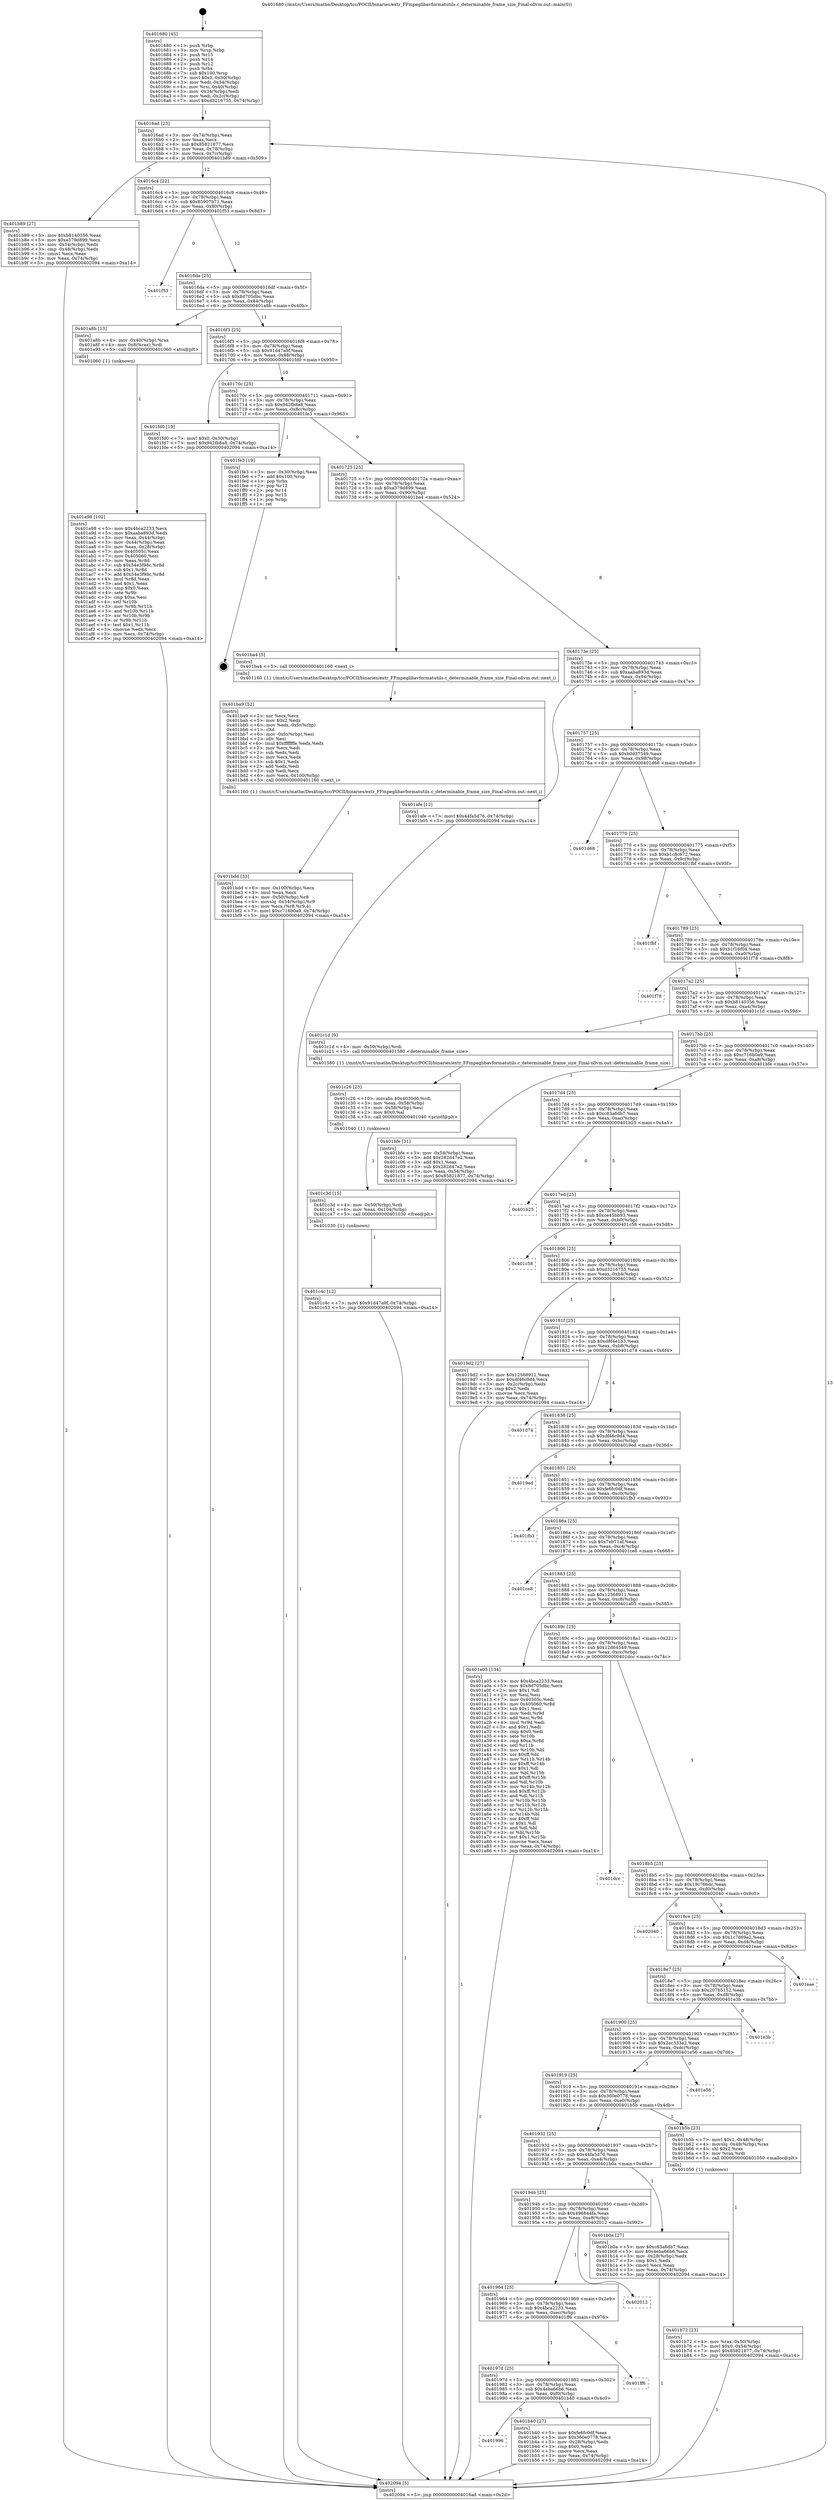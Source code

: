 digraph "0x401680" {
  label = "0x401680 (/mnt/c/Users/mathe/Desktop/tcc/POCII/binaries/extr_FFmpeglibavformatutils.c_determinable_frame_size_Final-ollvm.out::main(0))"
  labelloc = "t"
  node[shape=record]

  Entry [label="",width=0.3,height=0.3,shape=circle,fillcolor=black,style=filled]
  "0x4016ad" [label="{
     0x4016ad [23]\l
     | [instrs]\l
     &nbsp;&nbsp;0x4016ad \<+3\>: mov -0x74(%rbp),%eax\l
     &nbsp;&nbsp;0x4016b0 \<+2\>: mov %eax,%ecx\l
     &nbsp;&nbsp;0x4016b2 \<+6\>: sub $0x85821877,%ecx\l
     &nbsp;&nbsp;0x4016b8 \<+3\>: mov %eax,-0x78(%rbp)\l
     &nbsp;&nbsp;0x4016bb \<+3\>: mov %ecx,-0x7c(%rbp)\l
     &nbsp;&nbsp;0x4016be \<+6\>: je 0000000000401b89 \<main+0x509\>\l
  }"]
  "0x401b89" [label="{
     0x401b89 [27]\l
     | [instrs]\l
     &nbsp;&nbsp;0x401b89 \<+5\>: mov $0xb8140356,%eax\l
     &nbsp;&nbsp;0x401b8e \<+5\>: mov $0xa379d899,%ecx\l
     &nbsp;&nbsp;0x401b93 \<+3\>: mov -0x54(%rbp),%edx\l
     &nbsp;&nbsp;0x401b96 \<+3\>: cmp -0x48(%rbp),%edx\l
     &nbsp;&nbsp;0x401b99 \<+3\>: cmovl %ecx,%eax\l
     &nbsp;&nbsp;0x401b9c \<+3\>: mov %eax,-0x74(%rbp)\l
     &nbsp;&nbsp;0x401b9f \<+5\>: jmp 0000000000402094 \<main+0xa14\>\l
  }"]
  "0x4016c4" [label="{
     0x4016c4 [22]\l
     | [instrs]\l
     &nbsp;&nbsp;0x4016c4 \<+5\>: jmp 00000000004016c9 \<main+0x49\>\l
     &nbsp;&nbsp;0x4016c9 \<+3\>: mov -0x78(%rbp),%eax\l
     &nbsp;&nbsp;0x4016cc \<+5\>: sub $0x85907b71,%eax\l
     &nbsp;&nbsp;0x4016d1 \<+3\>: mov %eax,-0x80(%rbp)\l
     &nbsp;&nbsp;0x4016d4 \<+6\>: je 0000000000401f53 \<main+0x8d3\>\l
  }"]
  Exit [label="",width=0.3,height=0.3,shape=circle,fillcolor=black,style=filled,peripheries=2]
  "0x401f53" [label="{
     0x401f53\l
  }", style=dashed]
  "0x4016da" [label="{
     0x4016da [25]\l
     | [instrs]\l
     &nbsp;&nbsp;0x4016da \<+5\>: jmp 00000000004016df \<main+0x5f\>\l
     &nbsp;&nbsp;0x4016df \<+3\>: mov -0x78(%rbp),%eax\l
     &nbsp;&nbsp;0x4016e2 \<+5\>: sub $0x8d705dbc,%eax\l
     &nbsp;&nbsp;0x4016e7 \<+6\>: mov %eax,-0x84(%rbp)\l
     &nbsp;&nbsp;0x4016ed \<+6\>: je 0000000000401a8b \<main+0x40b\>\l
  }"]
  "0x401c4c" [label="{
     0x401c4c [12]\l
     | [instrs]\l
     &nbsp;&nbsp;0x401c4c \<+7\>: movl $0x91d47a9f,-0x74(%rbp)\l
     &nbsp;&nbsp;0x401c53 \<+5\>: jmp 0000000000402094 \<main+0xa14\>\l
  }"]
  "0x401a8b" [label="{
     0x401a8b [13]\l
     | [instrs]\l
     &nbsp;&nbsp;0x401a8b \<+4\>: mov -0x40(%rbp),%rax\l
     &nbsp;&nbsp;0x401a8f \<+4\>: mov 0x8(%rax),%rdi\l
     &nbsp;&nbsp;0x401a93 \<+5\>: call 0000000000401060 \<atoi@plt\>\l
     | [calls]\l
     &nbsp;&nbsp;0x401060 \{1\} (unknown)\l
  }"]
  "0x4016f3" [label="{
     0x4016f3 [25]\l
     | [instrs]\l
     &nbsp;&nbsp;0x4016f3 \<+5\>: jmp 00000000004016f8 \<main+0x78\>\l
     &nbsp;&nbsp;0x4016f8 \<+3\>: mov -0x78(%rbp),%eax\l
     &nbsp;&nbsp;0x4016fb \<+5\>: sub $0x91d47a9f,%eax\l
     &nbsp;&nbsp;0x401700 \<+6\>: mov %eax,-0x88(%rbp)\l
     &nbsp;&nbsp;0x401706 \<+6\>: je 0000000000401fd0 \<main+0x950\>\l
  }"]
  "0x401c3d" [label="{
     0x401c3d [15]\l
     | [instrs]\l
     &nbsp;&nbsp;0x401c3d \<+4\>: mov -0x50(%rbp),%rdi\l
     &nbsp;&nbsp;0x401c41 \<+6\>: mov %eax,-0x104(%rbp)\l
     &nbsp;&nbsp;0x401c47 \<+5\>: call 0000000000401030 \<free@plt\>\l
     | [calls]\l
     &nbsp;&nbsp;0x401030 \{1\} (unknown)\l
  }"]
  "0x401fd0" [label="{
     0x401fd0 [19]\l
     | [instrs]\l
     &nbsp;&nbsp;0x401fd0 \<+7\>: movl $0x0,-0x30(%rbp)\l
     &nbsp;&nbsp;0x401fd7 \<+7\>: movl $0x942fb8a8,-0x74(%rbp)\l
     &nbsp;&nbsp;0x401fde \<+5\>: jmp 0000000000402094 \<main+0xa14\>\l
  }"]
  "0x40170c" [label="{
     0x40170c [25]\l
     | [instrs]\l
     &nbsp;&nbsp;0x40170c \<+5\>: jmp 0000000000401711 \<main+0x91\>\l
     &nbsp;&nbsp;0x401711 \<+3\>: mov -0x78(%rbp),%eax\l
     &nbsp;&nbsp;0x401714 \<+5\>: sub $0x942fb8a8,%eax\l
     &nbsp;&nbsp;0x401719 \<+6\>: mov %eax,-0x8c(%rbp)\l
     &nbsp;&nbsp;0x40171f \<+6\>: je 0000000000401fe3 \<main+0x963\>\l
  }"]
  "0x401c26" [label="{
     0x401c26 [23]\l
     | [instrs]\l
     &nbsp;&nbsp;0x401c26 \<+10\>: movabs $0x4030d6,%rdi\l
     &nbsp;&nbsp;0x401c30 \<+3\>: mov %eax,-0x58(%rbp)\l
     &nbsp;&nbsp;0x401c33 \<+3\>: mov -0x58(%rbp),%esi\l
     &nbsp;&nbsp;0x401c36 \<+2\>: mov $0x0,%al\l
     &nbsp;&nbsp;0x401c38 \<+5\>: call 0000000000401040 \<printf@plt\>\l
     | [calls]\l
     &nbsp;&nbsp;0x401040 \{1\} (unknown)\l
  }"]
  "0x401fe3" [label="{
     0x401fe3 [19]\l
     | [instrs]\l
     &nbsp;&nbsp;0x401fe3 \<+3\>: mov -0x30(%rbp),%eax\l
     &nbsp;&nbsp;0x401fe6 \<+7\>: add $0x100,%rsp\l
     &nbsp;&nbsp;0x401fed \<+1\>: pop %rbx\l
     &nbsp;&nbsp;0x401fee \<+2\>: pop %r12\l
     &nbsp;&nbsp;0x401ff0 \<+2\>: pop %r14\l
     &nbsp;&nbsp;0x401ff2 \<+2\>: pop %r15\l
     &nbsp;&nbsp;0x401ff4 \<+1\>: pop %rbp\l
     &nbsp;&nbsp;0x401ff5 \<+1\>: ret\l
  }"]
  "0x401725" [label="{
     0x401725 [25]\l
     | [instrs]\l
     &nbsp;&nbsp;0x401725 \<+5\>: jmp 000000000040172a \<main+0xaa\>\l
     &nbsp;&nbsp;0x40172a \<+3\>: mov -0x78(%rbp),%eax\l
     &nbsp;&nbsp;0x40172d \<+5\>: sub $0xa379d899,%eax\l
     &nbsp;&nbsp;0x401732 \<+6\>: mov %eax,-0x90(%rbp)\l
     &nbsp;&nbsp;0x401738 \<+6\>: je 0000000000401ba4 \<main+0x524\>\l
  }"]
  "0x401bdd" [label="{
     0x401bdd [33]\l
     | [instrs]\l
     &nbsp;&nbsp;0x401bdd \<+6\>: mov -0x100(%rbp),%ecx\l
     &nbsp;&nbsp;0x401be3 \<+3\>: imul %eax,%ecx\l
     &nbsp;&nbsp;0x401be6 \<+4\>: mov -0x50(%rbp),%r8\l
     &nbsp;&nbsp;0x401bea \<+4\>: movslq -0x54(%rbp),%r9\l
     &nbsp;&nbsp;0x401bee \<+4\>: mov %ecx,(%r8,%r9,4)\l
     &nbsp;&nbsp;0x401bf2 \<+7\>: movl $0xc716b0a9,-0x74(%rbp)\l
     &nbsp;&nbsp;0x401bf9 \<+5\>: jmp 0000000000402094 \<main+0xa14\>\l
  }"]
  "0x401ba4" [label="{
     0x401ba4 [5]\l
     | [instrs]\l
     &nbsp;&nbsp;0x401ba4 \<+5\>: call 0000000000401160 \<next_i\>\l
     | [calls]\l
     &nbsp;&nbsp;0x401160 \{1\} (/mnt/c/Users/mathe/Desktop/tcc/POCII/binaries/extr_FFmpeglibavformatutils.c_determinable_frame_size_Final-ollvm.out::next_i)\l
  }"]
  "0x40173e" [label="{
     0x40173e [25]\l
     | [instrs]\l
     &nbsp;&nbsp;0x40173e \<+5\>: jmp 0000000000401743 \<main+0xc3\>\l
     &nbsp;&nbsp;0x401743 \<+3\>: mov -0x78(%rbp),%eax\l
     &nbsp;&nbsp;0x401746 \<+5\>: sub $0xaaba893d,%eax\l
     &nbsp;&nbsp;0x40174b \<+6\>: mov %eax,-0x94(%rbp)\l
     &nbsp;&nbsp;0x401751 \<+6\>: je 0000000000401afe \<main+0x47e\>\l
  }"]
  "0x401ba9" [label="{
     0x401ba9 [52]\l
     | [instrs]\l
     &nbsp;&nbsp;0x401ba9 \<+2\>: xor %ecx,%ecx\l
     &nbsp;&nbsp;0x401bab \<+5\>: mov $0x2,%edx\l
     &nbsp;&nbsp;0x401bb0 \<+6\>: mov %edx,-0xfc(%rbp)\l
     &nbsp;&nbsp;0x401bb6 \<+1\>: cltd\l
     &nbsp;&nbsp;0x401bb7 \<+6\>: mov -0xfc(%rbp),%esi\l
     &nbsp;&nbsp;0x401bbd \<+2\>: idiv %esi\l
     &nbsp;&nbsp;0x401bbf \<+6\>: imul $0xfffffffe,%edx,%edx\l
     &nbsp;&nbsp;0x401bc5 \<+2\>: mov %ecx,%edi\l
     &nbsp;&nbsp;0x401bc7 \<+2\>: sub %edx,%edi\l
     &nbsp;&nbsp;0x401bc9 \<+2\>: mov %ecx,%edx\l
     &nbsp;&nbsp;0x401bcb \<+3\>: sub $0x1,%edx\l
     &nbsp;&nbsp;0x401bce \<+2\>: add %edx,%edi\l
     &nbsp;&nbsp;0x401bd0 \<+2\>: sub %edi,%ecx\l
     &nbsp;&nbsp;0x401bd2 \<+6\>: mov %ecx,-0x100(%rbp)\l
     &nbsp;&nbsp;0x401bd8 \<+5\>: call 0000000000401160 \<next_i\>\l
     | [calls]\l
     &nbsp;&nbsp;0x401160 \{1\} (/mnt/c/Users/mathe/Desktop/tcc/POCII/binaries/extr_FFmpeglibavformatutils.c_determinable_frame_size_Final-ollvm.out::next_i)\l
  }"]
  "0x401afe" [label="{
     0x401afe [12]\l
     | [instrs]\l
     &nbsp;&nbsp;0x401afe \<+7\>: movl $0x44fa5d76,-0x74(%rbp)\l
     &nbsp;&nbsp;0x401b05 \<+5\>: jmp 0000000000402094 \<main+0xa14\>\l
  }"]
  "0x401757" [label="{
     0x401757 [25]\l
     | [instrs]\l
     &nbsp;&nbsp;0x401757 \<+5\>: jmp 000000000040175c \<main+0xdc\>\l
     &nbsp;&nbsp;0x40175c \<+3\>: mov -0x78(%rbp),%eax\l
     &nbsp;&nbsp;0x40175f \<+5\>: sub $0xb0d37549,%eax\l
     &nbsp;&nbsp;0x401764 \<+6\>: mov %eax,-0x98(%rbp)\l
     &nbsp;&nbsp;0x40176a \<+6\>: je 0000000000401d68 \<main+0x6e8\>\l
  }"]
  "0x401b72" [label="{
     0x401b72 [23]\l
     | [instrs]\l
     &nbsp;&nbsp;0x401b72 \<+4\>: mov %rax,-0x50(%rbp)\l
     &nbsp;&nbsp;0x401b76 \<+7\>: movl $0x0,-0x54(%rbp)\l
     &nbsp;&nbsp;0x401b7d \<+7\>: movl $0x85821877,-0x74(%rbp)\l
     &nbsp;&nbsp;0x401b84 \<+5\>: jmp 0000000000402094 \<main+0xa14\>\l
  }"]
  "0x401d68" [label="{
     0x401d68\l
  }", style=dashed]
  "0x401770" [label="{
     0x401770 [25]\l
     | [instrs]\l
     &nbsp;&nbsp;0x401770 \<+5\>: jmp 0000000000401775 \<main+0xf5\>\l
     &nbsp;&nbsp;0x401775 \<+3\>: mov -0x78(%rbp),%eax\l
     &nbsp;&nbsp;0x401778 \<+5\>: sub $0xb1c8c672,%eax\l
     &nbsp;&nbsp;0x40177d \<+6\>: mov %eax,-0x9c(%rbp)\l
     &nbsp;&nbsp;0x401783 \<+6\>: je 0000000000401fbf \<main+0x93f\>\l
  }"]
  "0x401996" [label="{
     0x401996\l
  }", style=dashed]
  "0x401fbf" [label="{
     0x401fbf\l
  }", style=dashed]
  "0x401789" [label="{
     0x401789 [25]\l
     | [instrs]\l
     &nbsp;&nbsp;0x401789 \<+5\>: jmp 000000000040178e \<main+0x10e\>\l
     &nbsp;&nbsp;0x40178e \<+3\>: mov -0x78(%rbp),%eax\l
     &nbsp;&nbsp;0x401791 \<+5\>: sub $0xb1f16f04,%eax\l
     &nbsp;&nbsp;0x401796 \<+6\>: mov %eax,-0xa0(%rbp)\l
     &nbsp;&nbsp;0x40179c \<+6\>: je 0000000000401f78 \<main+0x8f8\>\l
  }"]
  "0x401b40" [label="{
     0x401b40 [27]\l
     | [instrs]\l
     &nbsp;&nbsp;0x401b40 \<+5\>: mov $0xfe6fc0df,%eax\l
     &nbsp;&nbsp;0x401b45 \<+5\>: mov $0x360e0778,%ecx\l
     &nbsp;&nbsp;0x401b4a \<+3\>: mov -0x28(%rbp),%edx\l
     &nbsp;&nbsp;0x401b4d \<+3\>: cmp $0x0,%edx\l
     &nbsp;&nbsp;0x401b50 \<+3\>: cmove %ecx,%eax\l
     &nbsp;&nbsp;0x401b53 \<+3\>: mov %eax,-0x74(%rbp)\l
     &nbsp;&nbsp;0x401b56 \<+5\>: jmp 0000000000402094 \<main+0xa14\>\l
  }"]
  "0x401f78" [label="{
     0x401f78\l
  }", style=dashed]
  "0x4017a2" [label="{
     0x4017a2 [25]\l
     | [instrs]\l
     &nbsp;&nbsp;0x4017a2 \<+5\>: jmp 00000000004017a7 \<main+0x127\>\l
     &nbsp;&nbsp;0x4017a7 \<+3\>: mov -0x78(%rbp),%eax\l
     &nbsp;&nbsp;0x4017aa \<+5\>: sub $0xb8140356,%eax\l
     &nbsp;&nbsp;0x4017af \<+6\>: mov %eax,-0xa4(%rbp)\l
     &nbsp;&nbsp;0x4017b5 \<+6\>: je 0000000000401c1d \<main+0x59d\>\l
  }"]
  "0x40197d" [label="{
     0x40197d [25]\l
     | [instrs]\l
     &nbsp;&nbsp;0x40197d \<+5\>: jmp 0000000000401982 \<main+0x302\>\l
     &nbsp;&nbsp;0x401982 \<+3\>: mov -0x78(%rbp),%eax\l
     &nbsp;&nbsp;0x401985 \<+5\>: sub $0x4eba66b6,%eax\l
     &nbsp;&nbsp;0x40198a \<+6\>: mov %eax,-0xf0(%rbp)\l
     &nbsp;&nbsp;0x401990 \<+6\>: je 0000000000401b40 \<main+0x4c0\>\l
  }"]
  "0x401c1d" [label="{
     0x401c1d [9]\l
     | [instrs]\l
     &nbsp;&nbsp;0x401c1d \<+4\>: mov -0x50(%rbp),%rdi\l
     &nbsp;&nbsp;0x401c21 \<+5\>: call 0000000000401580 \<determinable_frame_size\>\l
     | [calls]\l
     &nbsp;&nbsp;0x401580 \{1\} (/mnt/c/Users/mathe/Desktop/tcc/POCII/binaries/extr_FFmpeglibavformatutils.c_determinable_frame_size_Final-ollvm.out::determinable_frame_size)\l
  }"]
  "0x4017bb" [label="{
     0x4017bb [25]\l
     | [instrs]\l
     &nbsp;&nbsp;0x4017bb \<+5\>: jmp 00000000004017c0 \<main+0x140\>\l
     &nbsp;&nbsp;0x4017c0 \<+3\>: mov -0x78(%rbp),%eax\l
     &nbsp;&nbsp;0x4017c3 \<+5\>: sub $0xc716b0a9,%eax\l
     &nbsp;&nbsp;0x4017c8 \<+6\>: mov %eax,-0xa8(%rbp)\l
     &nbsp;&nbsp;0x4017ce \<+6\>: je 0000000000401bfe \<main+0x57e\>\l
  }"]
  "0x401ff6" [label="{
     0x401ff6\l
  }", style=dashed]
  "0x401bfe" [label="{
     0x401bfe [31]\l
     | [instrs]\l
     &nbsp;&nbsp;0x401bfe \<+3\>: mov -0x54(%rbp),%eax\l
     &nbsp;&nbsp;0x401c01 \<+5\>: add $0x282d47e2,%eax\l
     &nbsp;&nbsp;0x401c06 \<+3\>: add $0x1,%eax\l
     &nbsp;&nbsp;0x401c09 \<+5\>: sub $0x282d47e2,%eax\l
     &nbsp;&nbsp;0x401c0e \<+3\>: mov %eax,-0x54(%rbp)\l
     &nbsp;&nbsp;0x401c11 \<+7\>: movl $0x85821877,-0x74(%rbp)\l
     &nbsp;&nbsp;0x401c18 \<+5\>: jmp 0000000000402094 \<main+0xa14\>\l
  }"]
  "0x4017d4" [label="{
     0x4017d4 [25]\l
     | [instrs]\l
     &nbsp;&nbsp;0x4017d4 \<+5\>: jmp 00000000004017d9 \<main+0x159\>\l
     &nbsp;&nbsp;0x4017d9 \<+3\>: mov -0x78(%rbp),%eax\l
     &nbsp;&nbsp;0x4017dc \<+5\>: sub $0xc83a6db7,%eax\l
     &nbsp;&nbsp;0x4017e1 \<+6\>: mov %eax,-0xac(%rbp)\l
     &nbsp;&nbsp;0x4017e7 \<+6\>: je 0000000000401b25 \<main+0x4a5\>\l
  }"]
  "0x401964" [label="{
     0x401964 [25]\l
     | [instrs]\l
     &nbsp;&nbsp;0x401964 \<+5\>: jmp 0000000000401969 \<main+0x2e9\>\l
     &nbsp;&nbsp;0x401969 \<+3\>: mov -0x78(%rbp),%eax\l
     &nbsp;&nbsp;0x40196c \<+5\>: sub $0x4bca2233,%eax\l
     &nbsp;&nbsp;0x401971 \<+6\>: mov %eax,-0xec(%rbp)\l
     &nbsp;&nbsp;0x401977 \<+6\>: je 0000000000401ff6 \<main+0x976\>\l
  }"]
  "0x401b25" [label="{
     0x401b25\l
  }", style=dashed]
  "0x4017ed" [label="{
     0x4017ed [25]\l
     | [instrs]\l
     &nbsp;&nbsp;0x4017ed \<+5\>: jmp 00000000004017f2 \<main+0x172\>\l
     &nbsp;&nbsp;0x4017f2 \<+3\>: mov -0x78(%rbp),%eax\l
     &nbsp;&nbsp;0x4017f5 \<+5\>: sub $0xce45bb93,%eax\l
     &nbsp;&nbsp;0x4017fa \<+6\>: mov %eax,-0xb0(%rbp)\l
     &nbsp;&nbsp;0x401800 \<+6\>: je 0000000000401c58 \<main+0x5d8\>\l
  }"]
  "0x402012" [label="{
     0x402012\l
  }", style=dashed]
  "0x401c58" [label="{
     0x401c58\l
  }", style=dashed]
  "0x401806" [label="{
     0x401806 [25]\l
     | [instrs]\l
     &nbsp;&nbsp;0x401806 \<+5\>: jmp 000000000040180b \<main+0x18b\>\l
     &nbsp;&nbsp;0x40180b \<+3\>: mov -0x78(%rbp),%eax\l
     &nbsp;&nbsp;0x40180e \<+5\>: sub $0xd3216755,%eax\l
     &nbsp;&nbsp;0x401813 \<+6\>: mov %eax,-0xb4(%rbp)\l
     &nbsp;&nbsp;0x401819 \<+6\>: je 00000000004019d2 \<main+0x352\>\l
  }"]
  "0x40194b" [label="{
     0x40194b [25]\l
     | [instrs]\l
     &nbsp;&nbsp;0x40194b \<+5\>: jmp 0000000000401950 \<main+0x2d0\>\l
     &nbsp;&nbsp;0x401950 \<+3\>: mov -0x78(%rbp),%eax\l
     &nbsp;&nbsp;0x401953 \<+5\>: sub $0x496844fa,%eax\l
     &nbsp;&nbsp;0x401958 \<+6\>: mov %eax,-0xe8(%rbp)\l
     &nbsp;&nbsp;0x40195e \<+6\>: je 0000000000402012 \<main+0x992\>\l
  }"]
  "0x4019d2" [label="{
     0x4019d2 [27]\l
     | [instrs]\l
     &nbsp;&nbsp;0x4019d2 \<+5\>: mov $0x12568911,%eax\l
     &nbsp;&nbsp;0x4019d7 \<+5\>: mov $0xdf46c9d4,%ecx\l
     &nbsp;&nbsp;0x4019dc \<+3\>: mov -0x2c(%rbp),%edx\l
     &nbsp;&nbsp;0x4019df \<+3\>: cmp $0x2,%edx\l
     &nbsp;&nbsp;0x4019e2 \<+3\>: cmovne %ecx,%eax\l
     &nbsp;&nbsp;0x4019e5 \<+3\>: mov %eax,-0x74(%rbp)\l
     &nbsp;&nbsp;0x4019e8 \<+5\>: jmp 0000000000402094 \<main+0xa14\>\l
  }"]
  "0x40181f" [label="{
     0x40181f [25]\l
     | [instrs]\l
     &nbsp;&nbsp;0x40181f \<+5\>: jmp 0000000000401824 \<main+0x1a4\>\l
     &nbsp;&nbsp;0x401824 \<+3\>: mov -0x78(%rbp),%eax\l
     &nbsp;&nbsp;0x401827 \<+5\>: sub $0xd8f4e1b3,%eax\l
     &nbsp;&nbsp;0x40182c \<+6\>: mov %eax,-0xb8(%rbp)\l
     &nbsp;&nbsp;0x401832 \<+6\>: je 0000000000401d74 \<main+0x6f4\>\l
  }"]
  "0x402094" [label="{
     0x402094 [5]\l
     | [instrs]\l
     &nbsp;&nbsp;0x402094 \<+5\>: jmp 00000000004016ad \<main+0x2d\>\l
  }"]
  "0x401680" [label="{
     0x401680 [45]\l
     | [instrs]\l
     &nbsp;&nbsp;0x401680 \<+1\>: push %rbp\l
     &nbsp;&nbsp;0x401681 \<+3\>: mov %rsp,%rbp\l
     &nbsp;&nbsp;0x401684 \<+2\>: push %r15\l
     &nbsp;&nbsp;0x401686 \<+2\>: push %r14\l
     &nbsp;&nbsp;0x401688 \<+2\>: push %r12\l
     &nbsp;&nbsp;0x40168a \<+1\>: push %rbx\l
     &nbsp;&nbsp;0x40168b \<+7\>: sub $0x100,%rsp\l
     &nbsp;&nbsp;0x401692 \<+7\>: movl $0x0,-0x30(%rbp)\l
     &nbsp;&nbsp;0x401699 \<+3\>: mov %edi,-0x34(%rbp)\l
     &nbsp;&nbsp;0x40169c \<+4\>: mov %rsi,-0x40(%rbp)\l
     &nbsp;&nbsp;0x4016a0 \<+3\>: mov -0x34(%rbp),%edi\l
     &nbsp;&nbsp;0x4016a3 \<+3\>: mov %edi,-0x2c(%rbp)\l
     &nbsp;&nbsp;0x4016a6 \<+7\>: movl $0xd3216755,-0x74(%rbp)\l
  }"]
  "0x401b0a" [label="{
     0x401b0a [27]\l
     | [instrs]\l
     &nbsp;&nbsp;0x401b0a \<+5\>: mov $0xc83a6db7,%eax\l
     &nbsp;&nbsp;0x401b0f \<+5\>: mov $0x4eba66b6,%ecx\l
     &nbsp;&nbsp;0x401b14 \<+3\>: mov -0x28(%rbp),%edx\l
     &nbsp;&nbsp;0x401b17 \<+3\>: cmp $0x1,%edx\l
     &nbsp;&nbsp;0x401b1a \<+3\>: cmovl %ecx,%eax\l
     &nbsp;&nbsp;0x401b1d \<+3\>: mov %eax,-0x74(%rbp)\l
     &nbsp;&nbsp;0x401b20 \<+5\>: jmp 0000000000402094 \<main+0xa14\>\l
  }"]
  "0x401d74" [label="{
     0x401d74\l
  }", style=dashed]
  "0x401838" [label="{
     0x401838 [25]\l
     | [instrs]\l
     &nbsp;&nbsp;0x401838 \<+5\>: jmp 000000000040183d \<main+0x1bd\>\l
     &nbsp;&nbsp;0x40183d \<+3\>: mov -0x78(%rbp),%eax\l
     &nbsp;&nbsp;0x401840 \<+5\>: sub $0xdf46c9d4,%eax\l
     &nbsp;&nbsp;0x401845 \<+6\>: mov %eax,-0xbc(%rbp)\l
     &nbsp;&nbsp;0x40184b \<+6\>: je 00000000004019ed \<main+0x36d\>\l
  }"]
  "0x401932" [label="{
     0x401932 [25]\l
     | [instrs]\l
     &nbsp;&nbsp;0x401932 \<+5\>: jmp 0000000000401937 \<main+0x2b7\>\l
     &nbsp;&nbsp;0x401937 \<+3\>: mov -0x78(%rbp),%eax\l
     &nbsp;&nbsp;0x40193a \<+5\>: sub $0x44fa5d76,%eax\l
     &nbsp;&nbsp;0x40193f \<+6\>: mov %eax,-0xe4(%rbp)\l
     &nbsp;&nbsp;0x401945 \<+6\>: je 0000000000401b0a \<main+0x48a\>\l
  }"]
  "0x4019ed" [label="{
     0x4019ed\l
  }", style=dashed]
  "0x401851" [label="{
     0x401851 [25]\l
     | [instrs]\l
     &nbsp;&nbsp;0x401851 \<+5\>: jmp 0000000000401856 \<main+0x1d6\>\l
     &nbsp;&nbsp;0x401856 \<+3\>: mov -0x78(%rbp),%eax\l
     &nbsp;&nbsp;0x401859 \<+5\>: sub $0xfe6fc0df,%eax\l
     &nbsp;&nbsp;0x40185e \<+6\>: mov %eax,-0xc0(%rbp)\l
     &nbsp;&nbsp;0x401864 \<+6\>: je 0000000000401fb3 \<main+0x933\>\l
  }"]
  "0x401b5b" [label="{
     0x401b5b [23]\l
     | [instrs]\l
     &nbsp;&nbsp;0x401b5b \<+7\>: movl $0x1,-0x48(%rbp)\l
     &nbsp;&nbsp;0x401b62 \<+4\>: movslq -0x48(%rbp),%rax\l
     &nbsp;&nbsp;0x401b66 \<+4\>: shl $0x2,%rax\l
     &nbsp;&nbsp;0x401b6a \<+3\>: mov %rax,%rdi\l
     &nbsp;&nbsp;0x401b6d \<+5\>: call 0000000000401050 \<malloc@plt\>\l
     | [calls]\l
     &nbsp;&nbsp;0x401050 \{1\} (unknown)\l
  }"]
  "0x401fb3" [label="{
     0x401fb3\l
  }", style=dashed]
  "0x40186a" [label="{
     0x40186a [25]\l
     | [instrs]\l
     &nbsp;&nbsp;0x40186a \<+5\>: jmp 000000000040186f \<main+0x1ef\>\l
     &nbsp;&nbsp;0x40186f \<+3\>: mov -0x78(%rbp),%eax\l
     &nbsp;&nbsp;0x401872 \<+5\>: sub $0x7eb71af,%eax\l
     &nbsp;&nbsp;0x401877 \<+6\>: mov %eax,-0xc4(%rbp)\l
     &nbsp;&nbsp;0x40187d \<+6\>: je 0000000000401ce8 \<main+0x668\>\l
  }"]
  "0x401919" [label="{
     0x401919 [25]\l
     | [instrs]\l
     &nbsp;&nbsp;0x401919 \<+5\>: jmp 000000000040191e \<main+0x29e\>\l
     &nbsp;&nbsp;0x40191e \<+3\>: mov -0x78(%rbp),%eax\l
     &nbsp;&nbsp;0x401921 \<+5\>: sub $0x360e0778,%eax\l
     &nbsp;&nbsp;0x401926 \<+6\>: mov %eax,-0xe0(%rbp)\l
     &nbsp;&nbsp;0x40192c \<+6\>: je 0000000000401b5b \<main+0x4db\>\l
  }"]
  "0x401ce8" [label="{
     0x401ce8\l
  }", style=dashed]
  "0x401883" [label="{
     0x401883 [25]\l
     | [instrs]\l
     &nbsp;&nbsp;0x401883 \<+5\>: jmp 0000000000401888 \<main+0x208\>\l
     &nbsp;&nbsp;0x401888 \<+3\>: mov -0x78(%rbp),%eax\l
     &nbsp;&nbsp;0x40188b \<+5\>: sub $0x12568911,%eax\l
     &nbsp;&nbsp;0x401890 \<+6\>: mov %eax,-0xc8(%rbp)\l
     &nbsp;&nbsp;0x401896 \<+6\>: je 0000000000401a05 \<main+0x385\>\l
  }"]
  "0x401e56" [label="{
     0x401e56\l
  }", style=dashed]
  "0x401a05" [label="{
     0x401a05 [134]\l
     | [instrs]\l
     &nbsp;&nbsp;0x401a05 \<+5\>: mov $0x4bca2233,%eax\l
     &nbsp;&nbsp;0x401a0a \<+5\>: mov $0x8d705dbc,%ecx\l
     &nbsp;&nbsp;0x401a0f \<+2\>: mov $0x1,%dl\l
     &nbsp;&nbsp;0x401a11 \<+2\>: xor %esi,%esi\l
     &nbsp;&nbsp;0x401a13 \<+7\>: mov 0x40505c,%edi\l
     &nbsp;&nbsp;0x401a1a \<+8\>: mov 0x405060,%r8d\l
     &nbsp;&nbsp;0x401a22 \<+3\>: sub $0x1,%esi\l
     &nbsp;&nbsp;0x401a25 \<+3\>: mov %edi,%r9d\l
     &nbsp;&nbsp;0x401a28 \<+3\>: add %esi,%r9d\l
     &nbsp;&nbsp;0x401a2b \<+4\>: imul %r9d,%edi\l
     &nbsp;&nbsp;0x401a2f \<+3\>: and $0x1,%edi\l
     &nbsp;&nbsp;0x401a32 \<+3\>: cmp $0x0,%edi\l
     &nbsp;&nbsp;0x401a35 \<+4\>: sete %r10b\l
     &nbsp;&nbsp;0x401a39 \<+4\>: cmp $0xa,%r8d\l
     &nbsp;&nbsp;0x401a3d \<+4\>: setl %r11b\l
     &nbsp;&nbsp;0x401a41 \<+3\>: mov %r10b,%bl\l
     &nbsp;&nbsp;0x401a44 \<+3\>: xor $0xff,%bl\l
     &nbsp;&nbsp;0x401a47 \<+3\>: mov %r11b,%r14b\l
     &nbsp;&nbsp;0x401a4a \<+4\>: xor $0xff,%r14b\l
     &nbsp;&nbsp;0x401a4e \<+3\>: xor $0x1,%dl\l
     &nbsp;&nbsp;0x401a51 \<+3\>: mov %bl,%r15b\l
     &nbsp;&nbsp;0x401a54 \<+4\>: and $0xff,%r15b\l
     &nbsp;&nbsp;0x401a58 \<+3\>: and %dl,%r10b\l
     &nbsp;&nbsp;0x401a5b \<+3\>: mov %r14b,%r12b\l
     &nbsp;&nbsp;0x401a5e \<+4\>: and $0xff,%r12b\l
     &nbsp;&nbsp;0x401a62 \<+3\>: and %dl,%r11b\l
     &nbsp;&nbsp;0x401a65 \<+3\>: or %r10b,%r15b\l
     &nbsp;&nbsp;0x401a68 \<+3\>: or %r11b,%r12b\l
     &nbsp;&nbsp;0x401a6b \<+3\>: xor %r12b,%r15b\l
     &nbsp;&nbsp;0x401a6e \<+3\>: or %r14b,%bl\l
     &nbsp;&nbsp;0x401a71 \<+3\>: xor $0xff,%bl\l
     &nbsp;&nbsp;0x401a74 \<+3\>: or $0x1,%dl\l
     &nbsp;&nbsp;0x401a77 \<+2\>: and %dl,%bl\l
     &nbsp;&nbsp;0x401a79 \<+3\>: or %bl,%r15b\l
     &nbsp;&nbsp;0x401a7c \<+4\>: test $0x1,%r15b\l
     &nbsp;&nbsp;0x401a80 \<+3\>: cmovne %ecx,%eax\l
     &nbsp;&nbsp;0x401a83 \<+3\>: mov %eax,-0x74(%rbp)\l
     &nbsp;&nbsp;0x401a86 \<+5\>: jmp 0000000000402094 \<main+0xa14\>\l
  }"]
  "0x40189c" [label="{
     0x40189c [25]\l
     | [instrs]\l
     &nbsp;&nbsp;0x40189c \<+5\>: jmp 00000000004018a1 \<main+0x221\>\l
     &nbsp;&nbsp;0x4018a1 \<+3\>: mov -0x78(%rbp),%eax\l
     &nbsp;&nbsp;0x4018a4 \<+5\>: sub $0x12d64549,%eax\l
     &nbsp;&nbsp;0x4018a9 \<+6\>: mov %eax,-0xcc(%rbp)\l
     &nbsp;&nbsp;0x4018af \<+6\>: je 0000000000401dcc \<main+0x74c\>\l
  }"]
  "0x401a98" [label="{
     0x401a98 [102]\l
     | [instrs]\l
     &nbsp;&nbsp;0x401a98 \<+5\>: mov $0x4bca2233,%ecx\l
     &nbsp;&nbsp;0x401a9d \<+5\>: mov $0xaaba893d,%edx\l
     &nbsp;&nbsp;0x401aa2 \<+3\>: mov %eax,-0x44(%rbp)\l
     &nbsp;&nbsp;0x401aa5 \<+3\>: mov -0x44(%rbp),%eax\l
     &nbsp;&nbsp;0x401aa8 \<+3\>: mov %eax,-0x28(%rbp)\l
     &nbsp;&nbsp;0x401aab \<+7\>: mov 0x40505c,%eax\l
     &nbsp;&nbsp;0x401ab2 \<+7\>: mov 0x405060,%esi\l
     &nbsp;&nbsp;0x401ab9 \<+3\>: mov %eax,%r8d\l
     &nbsp;&nbsp;0x401abc \<+7\>: sub $0x54e3f98c,%r8d\l
     &nbsp;&nbsp;0x401ac3 \<+4\>: sub $0x1,%r8d\l
     &nbsp;&nbsp;0x401ac7 \<+7\>: add $0x54e3f98c,%r8d\l
     &nbsp;&nbsp;0x401ace \<+4\>: imul %r8d,%eax\l
     &nbsp;&nbsp;0x401ad2 \<+3\>: and $0x1,%eax\l
     &nbsp;&nbsp;0x401ad5 \<+3\>: cmp $0x0,%eax\l
     &nbsp;&nbsp;0x401ad8 \<+4\>: sete %r9b\l
     &nbsp;&nbsp;0x401adc \<+3\>: cmp $0xa,%esi\l
     &nbsp;&nbsp;0x401adf \<+4\>: setl %r10b\l
     &nbsp;&nbsp;0x401ae3 \<+3\>: mov %r9b,%r11b\l
     &nbsp;&nbsp;0x401ae6 \<+3\>: and %r10b,%r11b\l
     &nbsp;&nbsp;0x401ae9 \<+3\>: xor %r10b,%r9b\l
     &nbsp;&nbsp;0x401aec \<+3\>: or %r9b,%r11b\l
     &nbsp;&nbsp;0x401aef \<+4\>: test $0x1,%r11b\l
     &nbsp;&nbsp;0x401af3 \<+3\>: cmovne %edx,%ecx\l
     &nbsp;&nbsp;0x401af6 \<+3\>: mov %ecx,-0x74(%rbp)\l
     &nbsp;&nbsp;0x401af9 \<+5\>: jmp 0000000000402094 \<main+0xa14\>\l
  }"]
  "0x401900" [label="{
     0x401900 [25]\l
     | [instrs]\l
     &nbsp;&nbsp;0x401900 \<+5\>: jmp 0000000000401905 \<main+0x285\>\l
     &nbsp;&nbsp;0x401905 \<+3\>: mov -0x78(%rbp),%eax\l
     &nbsp;&nbsp;0x401908 \<+5\>: sub $0x2ec333a2,%eax\l
     &nbsp;&nbsp;0x40190d \<+6\>: mov %eax,-0xdc(%rbp)\l
     &nbsp;&nbsp;0x401913 \<+6\>: je 0000000000401e56 \<main+0x7d6\>\l
  }"]
  "0x401dcc" [label="{
     0x401dcc\l
  }", style=dashed]
  "0x4018b5" [label="{
     0x4018b5 [25]\l
     | [instrs]\l
     &nbsp;&nbsp;0x4018b5 \<+5\>: jmp 00000000004018ba \<main+0x23a\>\l
     &nbsp;&nbsp;0x4018ba \<+3\>: mov -0x78(%rbp),%eax\l
     &nbsp;&nbsp;0x4018bd \<+5\>: sub $0x19c766dc,%eax\l
     &nbsp;&nbsp;0x4018c2 \<+6\>: mov %eax,-0xd0(%rbp)\l
     &nbsp;&nbsp;0x4018c8 \<+6\>: je 0000000000402040 \<main+0x9c0\>\l
  }"]
  "0x401e3b" [label="{
     0x401e3b\l
  }", style=dashed]
  "0x402040" [label="{
     0x402040\l
  }", style=dashed]
  "0x4018ce" [label="{
     0x4018ce [25]\l
     | [instrs]\l
     &nbsp;&nbsp;0x4018ce \<+5\>: jmp 00000000004018d3 \<main+0x253\>\l
     &nbsp;&nbsp;0x4018d3 \<+3\>: mov -0x78(%rbp),%eax\l
     &nbsp;&nbsp;0x4018d6 \<+5\>: sub $0x1c7d69a2,%eax\l
     &nbsp;&nbsp;0x4018db \<+6\>: mov %eax,-0xd4(%rbp)\l
     &nbsp;&nbsp;0x4018e1 \<+6\>: je 0000000000401eae \<main+0x82e\>\l
  }"]
  "0x4018e7" [label="{
     0x4018e7 [25]\l
     | [instrs]\l
     &nbsp;&nbsp;0x4018e7 \<+5\>: jmp 00000000004018ec \<main+0x26c\>\l
     &nbsp;&nbsp;0x4018ec \<+3\>: mov -0x78(%rbp),%eax\l
     &nbsp;&nbsp;0x4018ef \<+5\>: sub $0x207b5152,%eax\l
     &nbsp;&nbsp;0x4018f4 \<+6\>: mov %eax,-0xd8(%rbp)\l
     &nbsp;&nbsp;0x4018fa \<+6\>: je 0000000000401e3b \<main+0x7bb\>\l
  }"]
  "0x401eae" [label="{
     0x401eae\l
  }", style=dashed]
  Entry -> "0x401680" [label=" 1"]
  "0x4016ad" -> "0x401b89" [label=" 2"]
  "0x4016ad" -> "0x4016c4" [label=" 12"]
  "0x401fe3" -> Exit [label=" 1"]
  "0x4016c4" -> "0x401f53" [label=" 0"]
  "0x4016c4" -> "0x4016da" [label=" 12"]
  "0x401fd0" -> "0x402094" [label=" 1"]
  "0x4016da" -> "0x401a8b" [label=" 1"]
  "0x4016da" -> "0x4016f3" [label=" 11"]
  "0x401c4c" -> "0x402094" [label=" 1"]
  "0x4016f3" -> "0x401fd0" [label=" 1"]
  "0x4016f3" -> "0x40170c" [label=" 10"]
  "0x401c3d" -> "0x401c4c" [label=" 1"]
  "0x40170c" -> "0x401fe3" [label=" 1"]
  "0x40170c" -> "0x401725" [label=" 9"]
  "0x401c26" -> "0x401c3d" [label=" 1"]
  "0x401725" -> "0x401ba4" [label=" 1"]
  "0x401725" -> "0x40173e" [label=" 8"]
  "0x401c1d" -> "0x401c26" [label=" 1"]
  "0x40173e" -> "0x401afe" [label=" 1"]
  "0x40173e" -> "0x401757" [label=" 7"]
  "0x401bfe" -> "0x402094" [label=" 1"]
  "0x401757" -> "0x401d68" [label=" 0"]
  "0x401757" -> "0x401770" [label=" 7"]
  "0x401bdd" -> "0x402094" [label=" 1"]
  "0x401770" -> "0x401fbf" [label=" 0"]
  "0x401770" -> "0x401789" [label=" 7"]
  "0x401ba9" -> "0x401bdd" [label=" 1"]
  "0x401789" -> "0x401f78" [label=" 0"]
  "0x401789" -> "0x4017a2" [label=" 7"]
  "0x401ba4" -> "0x401ba9" [label=" 1"]
  "0x4017a2" -> "0x401c1d" [label=" 1"]
  "0x4017a2" -> "0x4017bb" [label=" 6"]
  "0x401b72" -> "0x402094" [label=" 1"]
  "0x4017bb" -> "0x401bfe" [label=" 1"]
  "0x4017bb" -> "0x4017d4" [label=" 5"]
  "0x401b5b" -> "0x401b72" [label=" 1"]
  "0x4017d4" -> "0x401b25" [label=" 0"]
  "0x4017d4" -> "0x4017ed" [label=" 5"]
  "0x40197d" -> "0x401996" [label=" 0"]
  "0x4017ed" -> "0x401c58" [label=" 0"]
  "0x4017ed" -> "0x401806" [label=" 5"]
  "0x40197d" -> "0x401b40" [label=" 1"]
  "0x401806" -> "0x4019d2" [label=" 1"]
  "0x401806" -> "0x40181f" [label=" 4"]
  "0x4019d2" -> "0x402094" [label=" 1"]
  "0x401680" -> "0x4016ad" [label=" 1"]
  "0x402094" -> "0x4016ad" [label=" 13"]
  "0x401964" -> "0x40197d" [label=" 1"]
  "0x40181f" -> "0x401d74" [label=" 0"]
  "0x40181f" -> "0x401838" [label=" 4"]
  "0x401964" -> "0x401ff6" [label=" 0"]
  "0x401838" -> "0x4019ed" [label=" 0"]
  "0x401838" -> "0x401851" [label=" 4"]
  "0x40194b" -> "0x401964" [label=" 1"]
  "0x401851" -> "0x401fb3" [label=" 0"]
  "0x401851" -> "0x40186a" [label=" 4"]
  "0x40194b" -> "0x402012" [label=" 0"]
  "0x40186a" -> "0x401ce8" [label=" 0"]
  "0x40186a" -> "0x401883" [label=" 4"]
  "0x401b0a" -> "0x402094" [label=" 1"]
  "0x401883" -> "0x401a05" [label=" 1"]
  "0x401883" -> "0x40189c" [label=" 3"]
  "0x401a05" -> "0x402094" [label=" 1"]
  "0x401a8b" -> "0x401a98" [label=" 1"]
  "0x401a98" -> "0x402094" [label=" 1"]
  "0x401afe" -> "0x402094" [label=" 1"]
  "0x401932" -> "0x40194b" [label=" 1"]
  "0x40189c" -> "0x401dcc" [label=" 0"]
  "0x40189c" -> "0x4018b5" [label=" 3"]
  "0x401b40" -> "0x402094" [label=" 1"]
  "0x4018b5" -> "0x402040" [label=" 0"]
  "0x4018b5" -> "0x4018ce" [label=" 3"]
  "0x401919" -> "0x401932" [label=" 2"]
  "0x4018ce" -> "0x401eae" [label=" 0"]
  "0x4018ce" -> "0x4018e7" [label=" 3"]
  "0x401919" -> "0x401b5b" [label=" 1"]
  "0x4018e7" -> "0x401e3b" [label=" 0"]
  "0x4018e7" -> "0x401900" [label=" 3"]
  "0x401932" -> "0x401b0a" [label=" 1"]
  "0x401900" -> "0x401e56" [label=" 0"]
  "0x401900" -> "0x401919" [label=" 3"]
  "0x401b89" -> "0x402094" [label=" 2"]
}
